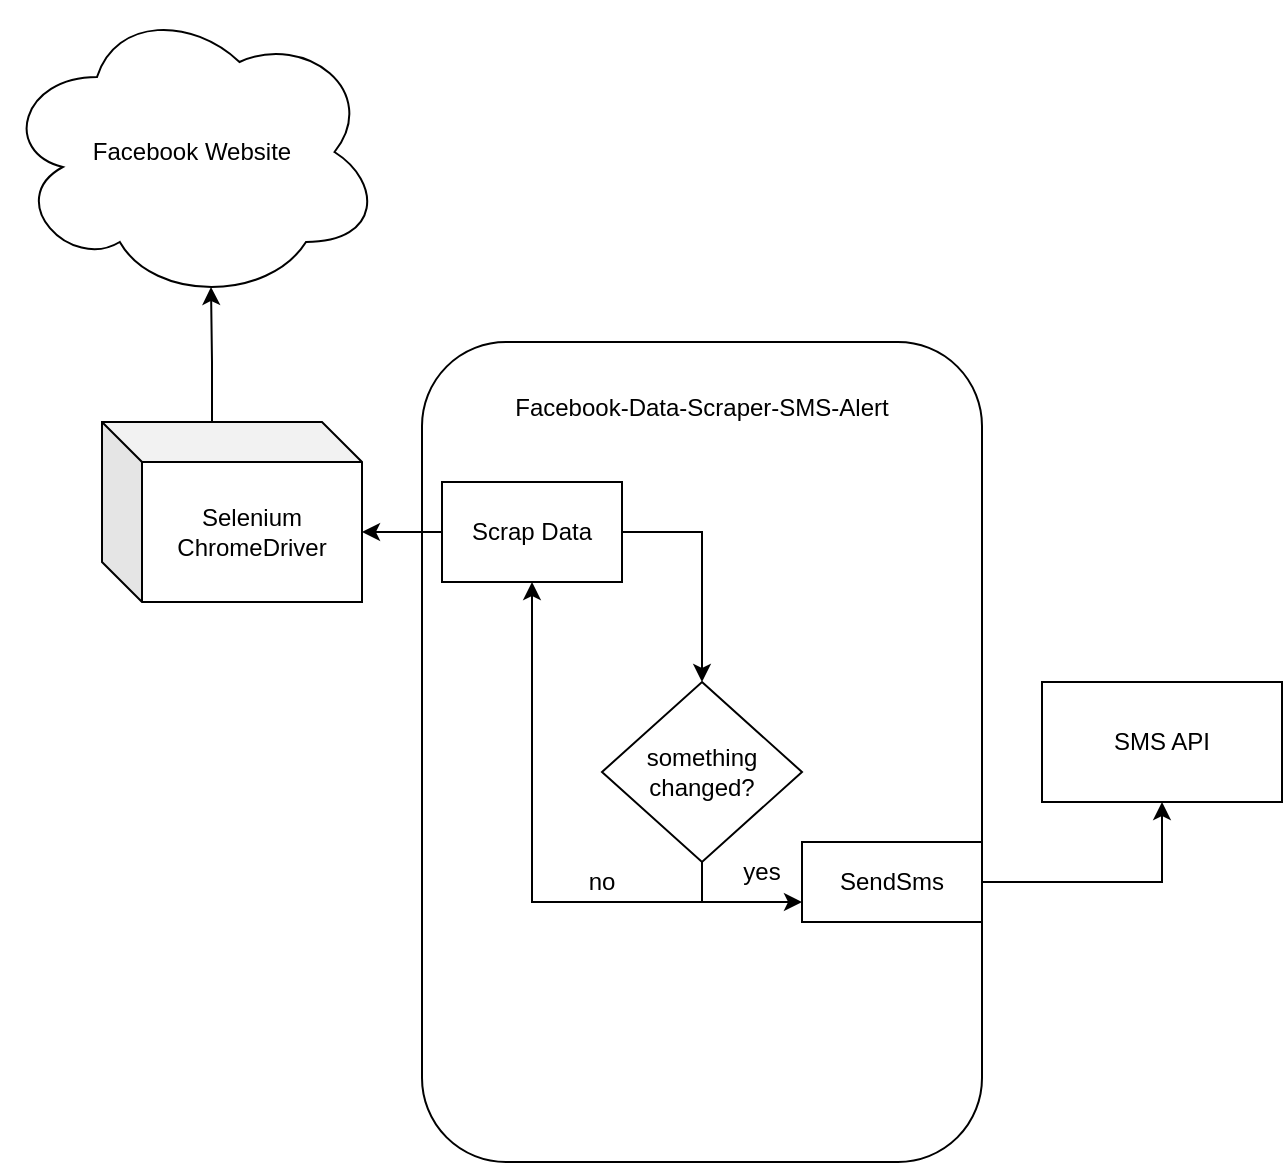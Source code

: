 <mxfile version="20.5.3" type="embed"><diagram id="23iRSUPoRavnBvh4doch" name="Page-1"><mxGraphModel dx="1042" dy="672" grid="1" gridSize="10" guides="1" tooltips="1" connect="1" arrows="1" fold="1" page="1" pageScale="1" pageWidth="827" pageHeight="1169" math="0" shadow="0"><root><mxCell id="0"/><mxCell id="1" parent="0"/><mxCell id="2" value="SMS API" style="rounded=0;whiteSpace=wrap;html=1;" vertex="1" parent="1"><mxGeometry x="530" y="344" width="120" height="60" as="geometry"/></mxCell><mxCell id="4" value="Facebook-Data-Scraper-SMS-Alert&lt;br&gt;&lt;br&gt;&lt;br&gt;&lt;br&gt;&lt;br&gt;&lt;br&gt;&lt;br&gt;&lt;br&gt;&lt;br&gt;&lt;br&gt;&lt;br&gt;&lt;br&gt;&lt;br&gt;&lt;br&gt;&lt;br&gt;&lt;br&gt;&lt;br&gt;&lt;br&gt;&lt;br&gt;&lt;br&gt;&lt;br&gt;&lt;br&gt;&lt;br&gt;&lt;br&gt;&lt;br&gt;" style="rounded=1;whiteSpace=wrap;html=1;" vertex="1" parent="1"><mxGeometry x="220" y="174" width="280" height="410" as="geometry"/></mxCell><mxCell id="8" style="edgeStyle=orthogonalEdgeStyle;rounded=0;orthogonalLoop=1;jettySize=auto;html=1;exitX=0;exitY=0;exitDx=55;exitDy=0;exitPerimeter=0;entryX=0.55;entryY=0.95;entryDx=0;entryDy=0;entryPerimeter=0;" edge="1" parent="1" source="6" target="7"><mxGeometry relative="1" as="geometry"/></mxCell><mxCell id="6" value="Selenium&lt;br&gt;ChromeDriver" style="shape=cube;whiteSpace=wrap;html=1;boundedLbl=1;backgroundOutline=1;darkOpacity=0.05;darkOpacity2=0.1;" vertex="1" parent="1"><mxGeometry x="60" y="214" width="130" height="90" as="geometry"/></mxCell><mxCell id="7" value="Facebook Website" style="ellipse;shape=cloud;whiteSpace=wrap;html=1;" vertex="1" parent="1"><mxGeometry x="10" y="4" width="190" height="150" as="geometry"/></mxCell><mxCell id="17" style="edgeStyle=orthogonalEdgeStyle;rounded=0;orthogonalLoop=1;jettySize=auto;html=1;exitX=1;exitY=0.5;exitDx=0;exitDy=0;entryX=0.5;entryY=0;entryDx=0;entryDy=0;" edge="1" parent="1" source="13" target="15"><mxGeometry relative="1" as="geometry"/></mxCell><mxCell id="24" style="edgeStyle=orthogonalEdgeStyle;rounded=0;orthogonalLoop=1;jettySize=auto;html=1;exitX=0;exitY=0.5;exitDx=0;exitDy=0;entryX=0;entryY=0;entryDx=130;entryDy=55;entryPerimeter=0;" edge="1" parent="1" source="13" target="6"><mxGeometry relative="1" as="geometry"/></mxCell><mxCell id="13" value="Scrap Data" style="rounded=0;whiteSpace=wrap;html=1;" vertex="1" parent="1"><mxGeometry x="230" y="244" width="90" height="50" as="geometry"/></mxCell><mxCell id="16" style="edgeStyle=orthogonalEdgeStyle;rounded=0;orthogonalLoop=1;jettySize=auto;html=1;exitX=0.5;exitY=1;exitDx=0;exitDy=0;entryX=0.5;entryY=1;entryDx=0;entryDy=0;" edge="1" parent="1" source="15" target="13"><mxGeometry relative="1" as="geometry"/></mxCell><mxCell id="22" style="edgeStyle=orthogonalEdgeStyle;rounded=0;orthogonalLoop=1;jettySize=auto;html=1;exitX=0.5;exitY=1;exitDx=0;exitDy=0;entryX=0;entryY=0.75;entryDx=0;entryDy=0;" edge="1" parent="1" source="15" target="20"><mxGeometry relative="1" as="geometry"/></mxCell><mxCell id="15" value="something changed?" style="rhombus;whiteSpace=wrap;html=1;" vertex="1" parent="1"><mxGeometry x="310" y="344" width="100" height="90" as="geometry"/></mxCell><mxCell id="18" value="no" style="text;html=1;strokeColor=none;fillColor=none;align=center;verticalAlign=middle;whiteSpace=wrap;rounded=0;" vertex="1" parent="1"><mxGeometry x="280" y="429" width="60" height="30" as="geometry"/></mxCell><mxCell id="21" style="edgeStyle=orthogonalEdgeStyle;rounded=0;orthogonalLoop=1;jettySize=auto;html=1;exitX=1;exitY=0.5;exitDx=0;exitDy=0;" edge="1" parent="1" source="20" target="2"><mxGeometry relative="1" as="geometry"/></mxCell><mxCell id="20" value="SendSms" style="rounded=0;whiteSpace=wrap;html=1;" vertex="1" parent="1"><mxGeometry x="410" y="424" width="90" height="40" as="geometry"/></mxCell><mxCell id="23" value="yes" style="text;html=1;strokeColor=none;fillColor=none;align=center;verticalAlign=middle;whiteSpace=wrap;rounded=0;" vertex="1" parent="1"><mxGeometry x="360" y="424" width="60" height="30" as="geometry"/></mxCell></root></mxGraphModel></diagram></mxfile>